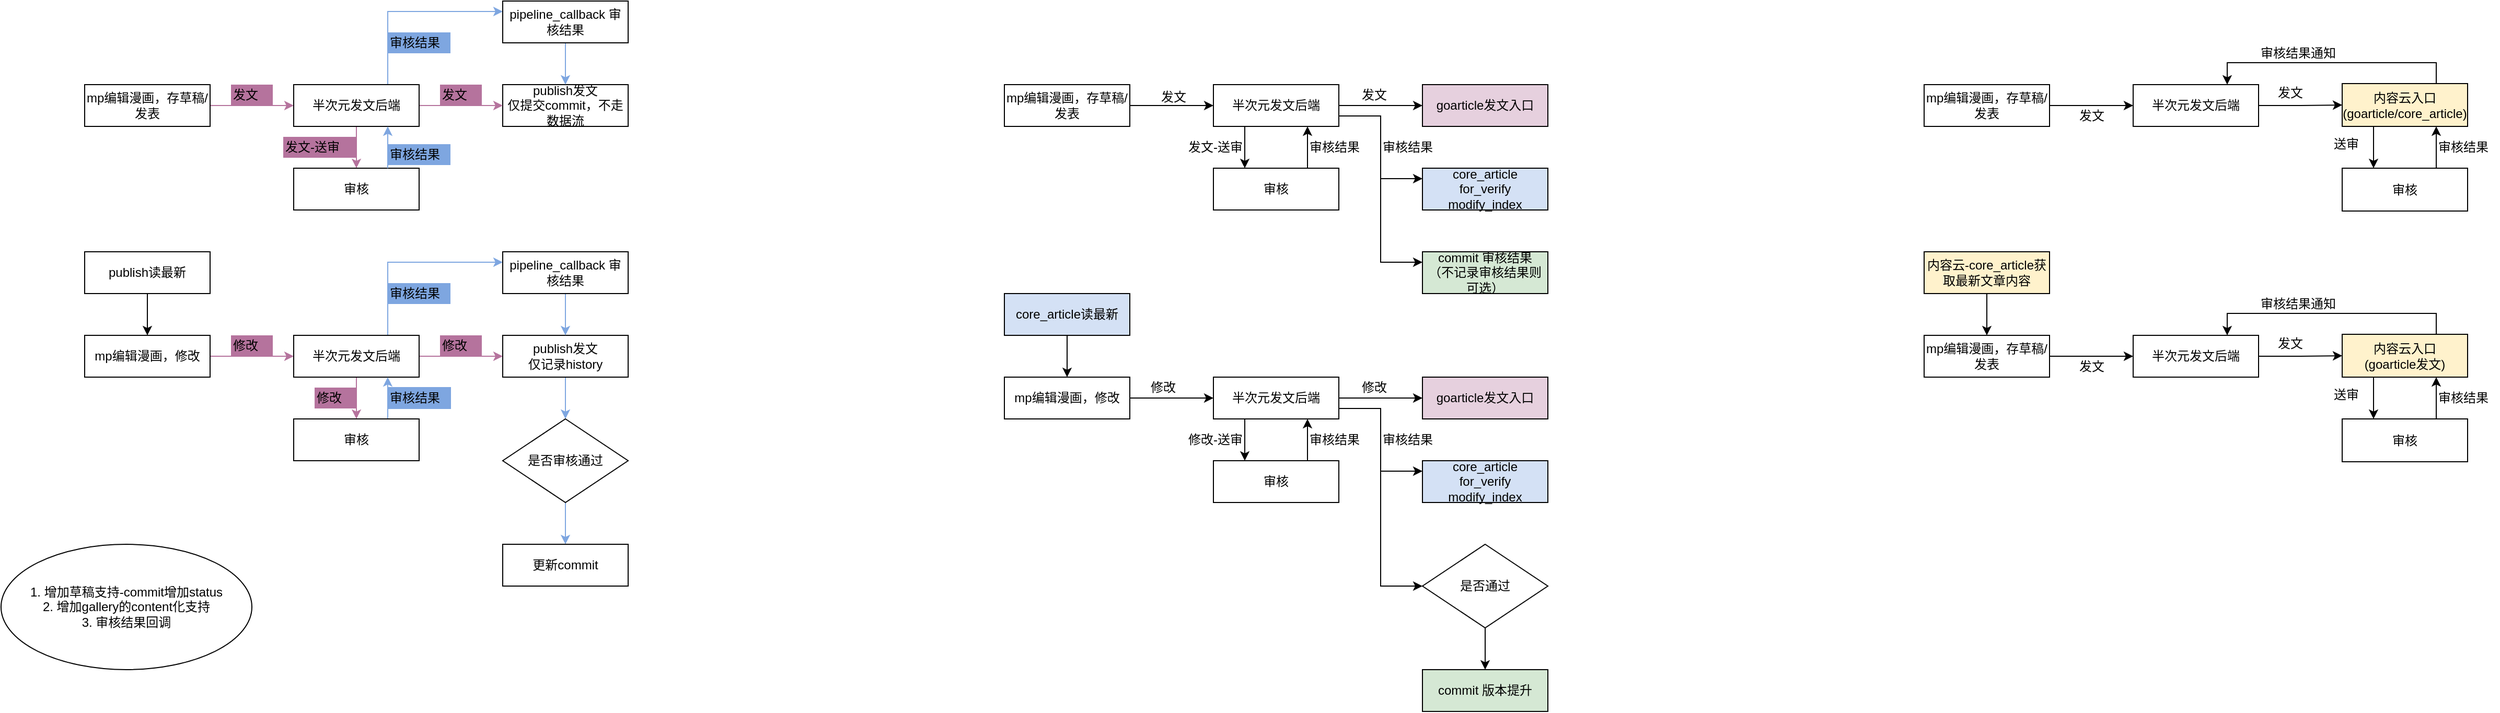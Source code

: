 <mxfile version="10.5.9" type="github"><diagram id="bcIiLmpqZ5AkJI737WnW" name="Page-1"><mxGraphModel dx="678" dy="472" grid="0" gridSize="10" guides="1" tooltips="1" connect="1" arrows="1" fold="1" page="1" pageScale="1" pageWidth="3300" pageHeight="2339" math="0" shadow="0"><root><mxCell id="0"/><mxCell id="1" parent="0"/><mxCell id="wBbSrsfindxSwQMRXeSf-10" style="edgeStyle=orthogonalEdgeStyle;rounded=0;orthogonalLoop=1;jettySize=auto;html=1;entryX=0;entryY=0.5;entryDx=0;entryDy=0;strokeColor=#B5739D;" edge="1" parent="1" source="wBbSrsfindxSwQMRXeSf-1" target="wBbSrsfindxSwQMRXeSf-9"><mxGeometry relative="1" as="geometry"/></mxCell><mxCell id="wBbSrsfindxSwQMRXeSf-1" value="mp编辑漫画，存草稿/发表" style="rounded=0;whiteSpace=wrap;html=1;" vertex="1" parent="1"><mxGeometry x="200" y="120" width="120" height="40" as="geometry"/></mxCell><mxCell id="wBbSrsfindxSwQMRXeSf-6" value="publish发文&lt;br&gt;仅提交commit，不走数据流" style="rounded=0;whiteSpace=wrap;html=1;" vertex="1" parent="1"><mxGeometry x="600" y="120" width="120" height="40" as="geometry"/></mxCell><mxCell id="wBbSrsfindxSwQMRXeSf-11" style="edgeStyle=orthogonalEdgeStyle;rounded=0;orthogonalLoop=1;jettySize=auto;html=1;strokeColor=#B5739D;" edge="1" parent="1" source="wBbSrsfindxSwQMRXeSf-9" target="wBbSrsfindxSwQMRXeSf-6"><mxGeometry relative="1" as="geometry"/></mxCell><mxCell id="wBbSrsfindxSwQMRXeSf-12" style="edgeStyle=orthogonalEdgeStyle;rounded=0;orthogonalLoop=1;jettySize=auto;html=1;strokeColor=#B5739D;" edge="1" parent="1" source="wBbSrsfindxSwQMRXeSf-9"><mxGeometry relative="1" as="geometry"><mxPoint x="460" y="200" as="targetPoint"/></mxGeometry></mxCell><mxCell id="wBbSrsfindxSwQMRXeSf-21" style="edgeStyle=orthogonalEdgeStyle;rounded=0;orthogonalLoop=1;jettySize=auto;html=1;exitX=0.75;exitY=0;exitDx=0;exitDy=0;entryX=0;entryY=0.25;entryDx=0;entryDy=0;strokeColor=#7EA6E0;" edge="1" parent="1" source="wBbSrsfindxSwQMRXeSf-9" target="wBbSrsfindxSwQMRXeSf-86"><mxGeometry relative="1" as="geometry"/></mxCell><mxCell id="wBbSrsfindxSwQMRXeSf-9" value="半次元发文后端" style="rounded=0;whiteSpace=wrap;html=1;" vertex="1" parent="1"><mxGeometry x="400" y="120" width="120" height="40" as="geometry"/></mxCell><mxCell id="wBbSrsfindxSwQMRXeSf-13" value="审核" style="rounded=0;whiteSpace=wrap;html=1;" vertex="1" parent="1"><mxGeometry x="400" y="200" width="120" height="40" as="geometry"/></mxCell><mxCell id="wBbSrsfindxSwQMRXeSf-16" value="" style="endArrow=classic;html=1;entryX=0.75;entryY=1;entryDx=0;entryDy=0;exitX=0.75;exitY=0;exitDx=0;exitDy=0;strokeColor=#7EA6E0;" edge="1" parent="1" source="wBbSrsfindxSwQMRXeSf-13" target="wBbSrsfindxSwQMRXeSf-9"><mxGeometry width="50" height="50" relative="1" as="geometry"><mxPoint x="310" y="430" as="sourcePoint"/><mxPoint x="360" y="380" as="targetPoint"/></mxGeometry></mxCell><mxCell id="wBbSrsfindxSwQMRXeSf-17" value="审核结果" style="text;html=1;resizable=0;points=[];autosize=1;align=left;verticalAlign=top;spacingTop=-4;fillColor=#7EA6E0;" vertex="1" parent="1"><mxGeometry x="490" y="177" width="60" height="20" as="geometry"/></mxCell><mxCell id="wBbSrsfindxSwQMRXeSf-18" value="发文-送审" style="text;html=1;resizable=0;points=[];autosize=1;align=left;verticalAlign=top;spacingTop=-4;fillColor=#B5739D;" vertex="1" parent="1"><mxGeometry x="390" y="170" width="70" height="20" as="geometry"/></mxCell><mxCell id="wBbSrsfindxSwQMRXeSf-19" value="发文" style="text;html=1;resizable=0;points=[];autosize=1;align=left;verticalAlign=top;spacingTop=-4;fillColor=#B5739D;" vertex="1" parent="1"><mxGeometry x="340" y="120" width="40" height="20" as="geometry"/></mxCell><mxCell id="wBbSrsfindxSwQMRXeSf-20" value="发文" style="text;html=1;resizable=0;points=[];autosize=1;align=left;verticalAlign=top;spacingTop=-4;fillColor=#B5739D;" vertex="1" parent="1"><mxGeometry x="540" y="120" width="40" height="20" as="geometry"/></mxCell><mxCell id="wBbSrsfindxSwQMRXeSf-22" value="审核结果" style="text;html=1;resizable=0;points=[];autosize=1;align=left;verticalAlign=top;spacingTop=-4;fillColor=#7EA6E0;" vertex="1" parent="1"><mxGeometry x="490" y="70" width="60" height="20" as="geometry"/></mxCell><mxCell id="wBbSrsfindxSwQMRXeSf-27" style="edgeStyle=orthogonalEdgeStyle;rounded=0;orthogonalLoop=1;jettySize=auto;html=1;strokeColor=#B5739D;" edge="1" parent="1" source="wBbSrsfindxSwQMRXeSf-23" target="wBbSrsfindxSwQMRXeSf-24"><mxGeometry relative="1" as="geometry"/></mxCell><mxCell id="wBbSrsfindxSwQMRXeSf-23" value="mp编辑漫画，修改" style="rounded=0;whiteSpace=wrap;html=1;" vertex="1" parent="1"><mxGeometry x="200" y="360" width="120" height="40" as="geometry"/></mxCell><mxCell id="wBbSrsfindxSwQMRXeSf-29" style="edgeStyle=orthogonalEdgeStyle;rounded=0;orthogonalLoop=1;jettySize=auto;html=1;entryX=0.5;entryY=0;entryDx=0;entryDy=0;strokeColor=#B5739D;" edge="1" parent="1" source="wBbSrsfindxSwQMRXeSf-24" target="wBbSrsfindxSwQMRXeSf-28"><mxGeometry relative="1" as="geometry"/></mxCell><mxCell id="wBbSrsfindxSwQMRXeSf-31" style="edgeStyle=orthogonalEdgeStyle;rounded=0;orthogonalLoop=1;jettySize=auto;html=1;entryX=0;entryY=0.5;entryDx=0;entryDy=0;strokeColor=#B5739D;" edge="1" parent="1" source="wBbSrsfindxSwQMRXeSf-24" target="wBbSrsfindxSwQMRXeSf-30"><mxGeometry relative="1" as="geometry"/></mxCell><mxCell id="wBbSrsfindxSwQMRXeSf-33" style="edgeStyle=orthogonalEdgeStyle;rounded=0;orthogonalLoop=1;jettySize=auto;html=1;exitX=0.75;exitY=0;exitDx=0;exitDy=0;entryX=0;entryY=0.25;entryDx=0;entryDy=0;strokeColor=#7EA6E0;" edge="1" parent="1" source="wBbSrsfindxSwQMRXeSf-24" target="wBbSrsfindxSwQMRXeSf-91"><mxGeometry relative="1" as="geometry"/></mxCell><mxCell id="wBbSrsfindxSwQMRXeSf-24" value="半次元发文后端" style="rounded=0;whiteSpace=wrap;html=1;" vertex="1" parent="1"><mxGeometry x="400" y="360" width="120" height="40" as="geometry"/></mxCell><mxCell id="wBbSrsfindxSwQMRXeSf-26" style="edgeStyle=orthogonalEdgeStyle;rounded=0;orthogonalLoop=1;jettySize=auto;html=1;entryX=0.5;entryY=0;entryDx=0;entryDy=0;" edge="1" parent="1" source="wBbSrsfindxSwQMRXeSf-25" target="wBbSrsfindxSwQMRXeSf-23"><mxGeometry relative="1" as="geometry"/></mxCell><mxCell id="wBbSrsfindxSwQMRXeSf-25" value="publish读最新" style="rounded=0;whiteSpace=wrap;html=1;" vertex="1" parent="1"><mxGeometry x="200" y="280" width="120" height="40" as="geometry"/></mxCell><mxCell id="wBbSrsfindxSwQMRXeSf-32" style="edgeStyle=orthogonalEdgeStyle;rounded=0;orthogonalLoop=1;jettySize=auto;html=1;exitX=0.75;exitY=0;exitDx=0;exitDy=0;entryX=0.75;entryY=1;entryDx=0;entryDy=0;strokeColor=#7EA6E0;" edge="1" parent="1" source="wBbSrsfindxSwQMRXeSf-28" target="wBbSrsfindxSwQMRXeSf-24"><mxGeometry relative="1" as="geometry"/></mxCell><mxCell id="wBbSrsfindxSwQMRXeSf-28" value="审核" style="rounded=0;whiteSpace=wrap;html=1;" vertex="1" parent="1"><mxGeometry x="400" y="440" width="120" height="40" as="geometry"/></mxCell><mxCell id="wBbSrsfindxSwQMRXeSf-38" style="edgeStyle=orthogonalEdgeStyle;rounded=0;orthogonalLoop=1;jettySize=auto;html=1;entryX=0.5;entryY=0;entryDx=0;entryDy=0;strokeColor=#7EA6E0;" edge="1" parent="1" source="wBbSrsfindxSwQMRXeSf-30" target="wBbSrsfindxSwQMRXeSf-37"><mxGeometry relative="1" as="geometry"/></mxCell><mxCell id="wBbSrsfindxSwQMRXeSf-30" value="publish发文&lt;br&gt;仅记录history&lt;br&gt;" style="rounded=0;whiteSpace=wrap;html=1;" vertex="1" parent="1"><mxGeometry x="600" y="360" width="120" height="40" as="geometry"/></mxCell><mxCell id="wBbSrsfindxSwQMRXeSf-34" value="审核结果" style="text;html=1;resizable=0;points=[];autosize=1;align=left;verticalAlign=top;spacingTop=-4;strokeColor=#7EA6E0;fillColor=#7EA6E0;" vertex="1" parent="1"><mxGeometry x="490" y="410" width="60" height="20" as="geometry"/></mxCell><mxCell id="wBbSrsfindxSwQMRXeSf-35" value="审核结果" style="text;html=1;resizable=0;points=[];autosize=1;align=left;verticalAlign=top;spacingTop=-4;fillColor=#7EA6E0;" vertex="1" parent="1"><mxGeometry x="490" y="310" width="60" height="20" as="geometry"/></mxCell><mxCell id="wBbSrsfindxSwQMRXeSf-40" style="edgeStyle=orthogonalEdgeStyle;rounded=0;orthogonalLoop=1;jettySize=auto;html=1;entryX=0.5;entryY=0;entryDx=0;entryDy=0;strokeColor=#7EA6E0;" edge="1" parent="1" source="wBbSrsfindxSwQMRXeSf-37" target="wBbSrsfindxSwQMRXeSf-39"><mxGeometry relative="1" as="geometry"/></mxCell><mxCell id="wBbSrsfindxSwQMRXeSf-37" value="是否审核通过" style="rhombus;whiteSpace=wrap;html=1;" vertex="1" parent="1"><mxGeometry x="600" y="440" width="120" height="80" as="geometry"/></mxCell><mxCell id="wBbSrsfindxSwQMRXeSf-39" value="更新commit" style="rounded=0;whiteSpace=wrap;html=1;" vertex="1" parent="1"><mxGeometry x="600" y="560" width="120" height="40" as="geometry"/></mxCell><mxCell id="wBbSrsfindxSwQMRXeSf-41" value="1. 增加草稿支持-commit增加status&lt;br&gt;2. 增加gallery的content化支持&lt;br&gt;3. 审核结果回调&lt;br&gt;" style="ellipse;whiteSpace=wrap;html=1;" vertex="1" parent="1"><mxGeometry x="120" y="560" width="240" height="120" as="geometry"/></mxCell><mxCell id="wBbSrsfindxSwQMRXeSf-47" style="edgeStyle=orthogonalEdgeStyle;rounded=0;orthogonalLoop=1;jettySize=auto;html=1;entryX=0;entryY=0.5;entryDx=0;entryDy=0;" edge="1" parent="1" source="wBbSrsfindxSwQMRXeSf-44" target="wBbSrsfindxSwQMRXeSf-45"><mxGeometry relative="1" as="geometry"/></mxCell><mxCell id="wBbSrsfindxSwQMRXeSf-44" value="mp编辑漫画，存草稿/发表" style="rounded=0;whiteSpace=wrap;html=1;" vertex="1" parent="1"><mxGeometry x="1080" y="120" width="120" height="40" as="geometry"/></mxCell><mxCell id="wBbSrsfindxSwQMRXeSf-48" style="edgeStyle=orthogonalEdgeStyle;rounded=0;orthogonalLoop=1;jettySize=auto;html=1;entryX=0;entryY=0.5;entryDx=0;entryDy=0;" edge="1" parent="1" source="wBbSrsfindxSwQMRXeSf-45" target="wBbSrsfindxSwQMRXeSf-46"><mxGeometry relative="1" as="geometry"/></mxCell><mxCell id="wBbSrsfindxSwQMRXeSf-52" style="edgeStyle=orthogonalEdgeStyle;rounded=0;orthogonalLoop=1;jettySize=auto;html=1;exitX=0.25;exitY=1;exitDx=0;exitDy=0;entryX=0.25;entryY=0;entryDx=0;entryDy=0;" edge="1" parent="1" source="wBbSrsfindxSwQMRXeSf-45" target="wBbSrsfindxSwQMRXeSf-50"><mxGeometry relative="1" as="geometry"/></mxCell><mxCell id="wBbSrsfindxSwQMRXeSf-56" style="edgeStyle=orthogonalEdgeStyle;rounded=0;orthogonalLoop=1;jettySize=auto;html=1;exitX=1;exitY=0.75;exitDx=0;exitDy=0;entryX=0;entryY=0.25;entryDx=0;entryDy=0;" edge="1" parent="1" source="wBbSrsfindxSwQMRXeSf-45" target="wBbSrsfindxSwQMRXeSf-49"><mxGeometry relative="1" as="geometry"><Array as="points"><mxPoint x="1440" y="150"/><mxPoint x="1440" y="210"/></Array></mxGeometry></mxCell><mxCell id="wBbSrsfindxSwQMRXeSf-59" style="edgeStyle=orthogonalEdgeStyle;rounded=0;orthogonalLoop=1;jettySize=auto;html=1;exitX=1;exitY=0.75;exitDx=0;exitDy=0;entryX=0;entryY=0.25;entryDx=0;entryDy=0;" edge="1" parent="1" source="wBbSrsfindxSwQMRXeSf-45" target="wBbSrsfindxSwQMRXeSf-58"><mxGeometry relative="1" as="geometry"/></mxCell><mxCell id="wBbSrsfindxSwQMRXeSf-45" value="半次元发文后端" style="rounded=0;whiteSpace=wrap;html=1;" vertex="1" parent="1"><mxGeometry x="1280" y="120" width="120" height="40" as="geometry"/></mxCell><mxCell id="wBbSrsfindxSwQMRXeSf-46" value="goarticle发文入口" style="rounded=0;whiteSpace=wrap;html=1;fillColor=#E6D0DE;" vertex="1" parent="1"><mxGeometry x="1480" y="120" width="120" height="40" as="geometry"/></mxCell><mxCell id="wBbSrsfindxSwQMRXeSf-49" value="core_article&lt;br&gt;for_verify modify_index&lt;br&gt;" style="rounded=0;whiteSpace=wrap;html=1;fillColor=#D4E1F5;" vertex="1" parent="1"><mxGeometry x="1480" y="200" width="120" height="40" as="geometry"/></mxCell><mxCell id="wBbSrsfindxSwQMRXeSf-55" style="edgeStyle=orthogonalEdgeStyle;rounded=0;orthogonalLoop=1;jettySize=auto;html=1;exitX=0.75;exitY=0;exitDx=0;exitDy=0;entryX=0.75;entryY=1;entryDx=0;entryDy=0;" edge="1" parent="1" source="wBbSrsfindxSwQMRXeSf-50" target="wBbSrsfindxSwQMRXeSf-45"><mxGeometry relative="1" as="geometry"/></mxCell><mxCell id="wBbSrsfindxSwQMRXeSf-50" value="审核" style="rounded=0;whiteSpace=wrap;html=1;" vertex="1" parent="1"><mxGeometry x="1280" y="200" width="120" height="40" as="geometry"/></mxCell><mxCell id="wBbSrsfindxSwQMRXeSf-53" value="发文-送审" style="text;html=1;resizable=0;points=[];autosize=1;align=left;verticalAlign=top;spacingTop=-4;" vertex="1" parent="1"><mxGeometry x="1254" y="170" width="70" height="20" as="geometry"/></mxCell><mxCell id="wBbSrsfindxSwQMRXeSf-54" value="发文" style="text;html=1;resizable=0;points=[];autosize=1;align=left;verticalAlign=top;spacingTop=-4;" vertex="1" parent="1"><mxGeometry x="1228" y="122" width="40" height="20" as="geometry"/></mxCell><mxCell id="wBbSrsfindxSwQMRXeSf-57" value="审核结果" style="text;html=1;resizable=0;points=[];autosize=1;align=left;verticalAlign=top;spacingTop=-4;" vertex="1" parent="1"><mxGeometry x="1370" y="170" width="60" height="20" as="geometry"/></mxCell><mxCell id="wBbSrsfindxSwQMRXeSf-58" value="commit 审核结果&lt;br&gt;（不记录审核结果则可选）&lt;br&gt;" style="rounded=0;whiteSpace=wrap;html=1;fillColor=#D5E8D4;" vertex="1" parent="1"><mxGeometry x="1480" y="280" width="120" height="40" as="geometry"/></mxCell><mxCell id="wBbSrsfindxSwQMRXeSf-60" value="审核结果" style="text;html=1;resizable=0;points=[];autosize=1;align=left;verticalAlign=top;spacingTop=-4;" vertex="1" parent="1"><mxGeometry x="1440" y="170" width="60" height="20" as="geometry"/></mxCell><mxCell id="wBbSrsfindxSwQMRXeSf-65" style="edgeStyle=orthogonalEdgeStyle;rounded=0;orthogonalLoop=1;jettySize=auto;html=1;entryX=0;entryY=0.5;entryDx=0;entryDy=0;" edge="1" parent="1" source="wBbSrsfindxSwQMRXeSf-61" target="wBbSrsfindxSwQMRXeSf-62"><mxGeometry relative="1" as="geometry"/></mxCell><mxCell id="wBbSrsfindxSwQMRXeSf-61" value="mp编辑漫画，修改" style="rounded=0;whiteSpace=wrap;html=1;" vertex="1" parent="1"><mxGeometry x="1080" y="400" width="120" height="40" as="geometry"/></mxCell><mxCell id="wBbSrsfindxSwQMRXeSf-67" style="edgeStyle=orthogonalEdgeStyle;rounded=0;orthogonalLoop=1;jettySize=auto;html=1;" edge="1" parent="1" source="wBbSrsfindxSwQMRXeSf-62" target="wBbSrsfindxSwQMRXeSf-66"><mxGeometry relative="1" as="geometry"/></mxCell><mxCell id="wBbSrsfindxSwQMRXeSf-69" style="edgeStyle=orthogonalEdgeStyle;rounded=0;orthogonalLoop=1;jettySize=auto;html=1;exitX=0.25;exitY=1;exitDx=0;exitDy=0;entryX=0.25;entryY=0;entryDx=0;entryDy=0;" edge="1" parent="1" source="wBbSrsfindxSwQMRXeSf-62" target="wBbSrsfindxSwQMRXeSf-68"><mxGeometry relative="1" as="geometry"/></mxCell><mxCell id="wBbSrsfindxSwQMRXeSf-76" style="edgeStyle=orthogonalEdgeStyle;rounded=0;orthogonalLoop=1;jettySize=auto;html=1;exitX=1;exitY=0.75;exitDx=0;exitDy=0;entryX=0;entryY=0.25;entryDx=0;entryDy=0;" edge="1" parent="1" source="wBbSrsfindxSwQMRXeSf-62" target="wBbSrsfindxSwQMRXeSf-71"><mxGeometry relative="1" as="geometry"/></mxCell><mxCell id="wBbSrsfindxSwQMRXeSf-78" style="edgeStyle=orthogonalEdgeStyle;rounded=0;orthogonalLoop=1;jettySize=auto;html=1;exitX=1;exitY=0.75;exitDx=0;exitDy=0;entryX=0;entryY=0.5;entryDx=0;entryDy=0;" edge="1" parent="1" source="wBbSrsfindxSwQMRXeSf-62" target="wBbSrsfindxSwQMRXeSf-77"><mxGeometry relative="1" as="geometry"/></mxCell><mxCell id="wBbSrsfindxSwQMRXeSf-62" value="半次元发文后端" style="rounded=0;whiteSpace=wrap;html=1;" vertex="1" parent="1"><mxGeometry x="1280" y="400" width="120" height="40" as="geometry"/></mxCell><mxCell id="wBbSrsfindxSwQMRXeSf-64" style="edgeStyle=orthogonalEdgeStyle;rounded=0;orthogonalLoop=1;jettySize=auto;html=1;entryX=0.5;entryY=0;entryDx=0;entryDy=0;" edge="1" parent="1" source="wBbSrsfindxSwQMRXeSf-63" target="wBbSrsfindxSwQMRXeSf-61"><mxGeometry relative="1" as="geometry"/></mxCell><mxCell id="wBbSrsfindxSwQMRXeSf-63" value="core_article读最新" style="rounded=0;whiteSpace=wrap;html=1;fillColor=#D4E1F5;" vertex="1" parent="1"><mxGeometry x="1080" y="320" width="120" height="40" as="geometry"/></mxCell><mxCell id="wBbSrsfindxSwQMRXeSf-66" value="goarticle发文入口" style="rounded=0;whiteSpace=wrap;html=1;fillColor=#E6D0DE;" vertex="1" parent="1"><mxGeometry x="1480" y="400" width="120" height="40" as="geometry"/></mxCell><mxCell id="wBbSrsfindxSwQMRXeSf-70" style="edgeStyle=orthogonalEdgeStyle;rounded=0;orthogonalLoop=1;jettySize=auto;html=1;exitX=0.75;exitY=0;exitDx=0;exitDy=0;entryX=0.75;entryY=1;entryDx=0;entryDy=0;" edge="1" parent="1" source="wBbSrsfindxSwQMRXeSf-68" target="wBbSrsfindxSwQMRXeSf-62"><mxGeometry relative="1" as="geometry"/></mxCell><mxCell id="wBbSrsfindxSwQMRXeSf-68" value="审核" style="rounded=0;whiteSpace=wrap;html=1;" vertex="1" parent="1"><mxGeometry x="1280" y="480" width="120" height="40" as="geometry"/></mxCell><mxCell id="wBbSrsfindxSwQMRXeSf-71" value="core_article&lt;br&gt;for_verify modify_index&lt;br&gt;" style="rounded=0;whiteSpace=wrap;html=1;fillColor=#D4E1F5;" vertex="1" parent="1"><mxGeometry x="1480" y="480" width="120" height="40" as="geometry"/></mxCell><mxCell id="wBbSrsfindxSwQMRXeSf-72" value="commit 版本提升" style="rounded=0;whiteSpace=wrap;html=1;fillColor=#D5E8D4;" vertex="1" parent="1"><mxGeometry x="1480" y="680" width="120" height="40" as="geometry"/></mxCell><mxCell id="wBbSrsfindxSwQMRXeSf-73" value="修改-送审" style="text;html=1;resizable=0;points=[];autosize=1;align=left;verticalAlign=top;spacingTop=-4;" vertex="1" parent="1"><mxGeometry x="1254" y="450" width="70" height="20" as="geometry"/></mxCell><mxCell id="wBbSrsfindxSwQMRXeSf-74" value="修改" style="text;html=1;resizable=0;points=[];autosize=1;align=left;verticalAlign=top;spacingTop=-4;" vertex="1" parent="1"><mxGeometry x="1218" y="400" width="40" height="20" as="geometry"/></mxCell><mxCell id="wBbSrsfindxSwQMRXeSf-75" value="审核结果" style="text;html=1;resizable=0;points=[];autosize=1;align=left;verticalAlign=top;spacingTop=-4;" vertex="1" parent="1"><mxGeometry x="1370" y="450" width="60" height="20" as="geometry"/></mxCell><mxCell id="wBbSrsfindxSwQMRXeSf-79" style="edgeStyle=orthogonalEdgeStyle;rounded=0;orthogonalLoop=1;jettySize=auto;html=1;entryX=0.5;entryY=0;entryDx=0;entryDy=0;" edge="1" parent="1" source="wBbSrsfindxSwQMRXeSf-77" target="wBbSrsfindxSwQMRXeSf-72"><mxGeometry relative="1" as="geometry"/></mxCell><mxCell id="wBbSrsfindxSwQMRXeSf-77" value="是否通过" style="rhombus;whiteSpace=wrap;html=1;" vertex="1" parent="1"><mxGeometry x="1480" y="560" width="120" height="80" as="geometry"/></mxCell><mxCell id="wBbSrsfindxSwQMRXeSf-80" value="审核结果" style="text;html=1;resizable=0;points=[];autosize=1;align=left;verticalAlign=top;spacingTop=-4;" vertex="1" parent="1"><mxGeometry x="1440" y="450" width="60" height="20" as="geometry"/></mxCell><mxCell id="wBbSrsfindxSwQMRXeSf-81" value="修改" style="text;html=1;resizable=0;points=[];autosize=1;align=left;verticalAlign=top;spacingTop=-4;" vertex="1" parent="1"><mxGeometry x="1420" y="400" width="40" height="20" as="geometry"/></mxCell><mxCell id="wBbSrsfindxSwQMRXeSf-82" value="发文" style="text;html=1;resizable=0;points=[];autosize=1;align=left;verticalAlign=top;spacingTop=-4;" vertex="1" parent="1"><mxGeometry x="1420" y="120" width="40" height="20" as="geometry"/></mxCell><mxCell id="wBbSrsfindxSwQMRXeSf-87" style="edgeStyle=orthogonalEdgeStyle;rounded=0;orthogonalLoop=1;jettySize=auto;html=1;entryX=0.5;entryY=0;entryDx=0;entryDy=0;strokeColor=#7EA6E0;" edge="1" parent="1" source="wBbSrsfindxSwQMRXeSf-86" target="wBbSrsfindxSwQMRXeSf-6"><mxGeometry relative="1" as="geometry"/></mxCell><mxCell id="wBbSrsfindxSwQMRXeSf-86" value="pipeline_callback 审核结果" style="rounded=0;whiteSpace=wrap;html=1;" vertex="1" parent="1"><mxGeometry x="600" y="40" width="120" height="40" as="geometry"/></mxCell><mxCell id="wBbSrsfindxSwQMRXeSf-88" value="修改" style="text;html=1;resizable=0;points=[];autosize=1;align=left;verticalAlign=top;spacingTop=-4;fillColor=#B5739D;" vertex="1" parent="1"><mxGeometry x="340" y="360" width="40" height="20" as="geometry"/></mxCell><mxCell id="wBbSrsfindxSwQMRXeSf-89" value="修改" style="text;html=1;resizable=0;points=[];autosize=1;align=left;verticalAlign=top;spacingTop=-4;fillColor=#B5739D;" vertex="1" parent="1"><mxGeometry x="540" y="360" width="40" height="20" as="geometry"/></mxCell><mxCell id="wBbSrsfindxSwQMRXeSf-90" value="修改" style="text;html=1;resizable=0;points=[];autosize=1;align=left;verticalAlign=top;spacingTop=-4;fillColor=#B5739D;" vertex="1" parent="1"><mxGeometry x="420" y="410" width="40" height="20" as="geometry"/></mxCell><mxCell id="wBbSrsfindxSwQMRXeSf-92" style="edgeStyle=orthogonalEdgeStyle;rounded=0;orthogonalLoop=1;jettySize=auto;html=1;entryX=0.5;entryY=0;entryDx=0;entryDy=0;strokeColor=#7EA6E0;" edge="1" parent="1" source="wBbSrsfindxSwQMRXeSf-91" target="wBbSrsfindxSwQMRXeSf-30"><mxGeometry relative="1" as="geometry"/></mxCell><mxCell id="wBbSrsfindxSwQMRXeSf-91" value="pipeline_callback 审核结果" style="rounded=0;whiteSpace=wrap;html=1;" vertex="1" parent="1"><mxGeometry x="600" y="280" width="120" height="40" as="geometry"/></mxCell><mxCell id="wBbSrsfindxSwQMRXeSf-113" style="edgeStyle=orthogonalEdgeStyle;rounded=0;orthogonalLoop=1;jettySize=auto;html=1;entryX=0;entryY=0.5;entryDx=0;entryDy=0;strokeColor=#000000;" edge="1" parent="1" source="wBbSrsfindxSwQMRXeSf-93" target="wBbSrsfindxSwQMRXeSf-94"><mxGeometry relative="1" as="geometry"/></mxCell><mxCell id="wBbSrsfindxSwQMRXeSf-93" value="半次元发文后端" style="rounded=0;whiteSpace=wrap;html=1;strokeColor=#000000;fillColor=none;" vertex="1" parent="1"><mxGeometry x="2160" y="120" width="120" height="40" as="geometry"/></mxCell><mxCell id="wBbSrsfindxSwQMRXeSf-114" style="edgeStyle=orthogonalEdgeStyle;rounded=0;orthogonalLoop=1;jettySize=auto;html=1;exitX=0.25;exitY=1;exitDx=0;exitDy=0;entryX=0.25;entryY=0;entryDx=0;entryDy=0;strokeColor=#000000;" edge="1" parent="1" source="wBbSrsfindxSwQMRXeSf-94" target="wBbSrsfindxSwQMRXeSf-100"><mxGeometry relative="1" as="geometry"/></mxCell><mxCell id="wBbSrsfindxSwQMRXeSf-116" style="edgeStyle=orthogonalEdgeStyle;rounded=0;orthogonalLoop=1;jettySize=auto;html=1;exitX=0.75;exitY=0;exitDx=0;exitDy=0;entryX=0.75;entryY=0;entryDx=0;entryDy=0;strokeColor=#000000;" edge="1" parent="1" source="wBbSrsfindxSwQMRXeSf-94" target="wBbSrsfindxSwQMRXeSf-93"><mxGeometry relative="1" as="geometry"/></mxCell><mxCell id="wBbSrsfindxSwQMRXeSf-94" value="内容云入口&lt;br&gt;(goarticle/core_article)&lt;br&gt;" style="rounded=0;whiteSpace=wrap;html=1;strokeColor=#000000;fillColor=#FFF2CC;" vertex="1" parent="1"><mxGeometry x="2360" y="119" width="120" height="41" as="geometry"/></mxCell><mxCell id="wBbSrsfindxSwQMRXeSf-97" style="edgeStyle=orthogonalEdgeStyle;rounded=0;orthogonalLoop=1;jettySize=auto;html=1;strokeColor=#000000;" edge="1" parent="1" source="wBbSrsfindxSwQMRXeSf-96" target="wBbSrsfindxSwQMRXeSf-93"><mxGeometry relative="1" as="geometry"/></mxCell><mxCell id="wBbSrsfindxSwQMRXeSf-108" value="发文" style="text;html=1;resizable=0;points=[];align=center;verticalAlign=middle;labelBackgroundColor=#ffffff;" vertex="1" connectable="0" parent="wBbSrsfindxSwQMRXeSf-97"><mxGeometry x="-0.3" y="4" relative="1" as="geometry"><mxPoint x="12" y="14" as="offset"/></mxGeometry></mxCell><mxCell id="wBbSrsfindxSwQMRXeSf-96" value="mp编辑漫画，存草稿/发表" style="rounded=0;whiteSpace=wrap;html=1;" vertex="1" parent="1"><mxGeometry x="1960" y="120" width="120" height="40" as="geometry"/></mxCell><mxCell id="wBbSrsfindxSwQMRXeSf-115" style="edgeStyle=orthogonalEdgeStyle;rounded=0;orthogonalLoop=1;jettySize=auto;html=1;exitX=0.75;exitY=0;exitDx=0;exitDy=0;entryX=0.75;entryY=1;entryDx=0;entryDy=0;strokeColor=#000000;" edge="1" parent="1" source="wBbSrsfindxSwQMRXeSf-100" target="wBbSrsfindxSwQMRXeSf-94"><mxGeometry relative="1" as="geometry"/></mxCell><mxCell id="wBbSrsfindxSwQMRXeSf-100" value="审核" style="rounded=0;whiteSpace=wrap;html=1;strokeColor=#000000;fillColor=none;" vertex="1" parent="1"><mxGeometry x="2360" y="200" width="120" height="41" as="geometry"/></mxCell><mxCell id="wBbSrsfindxSwQMRXeSf-105" value="审核结果通知" style="text;html=1;resizable=0;points=[];autosize=1;align=left;verticalAlign=top;spacingTop=-4;" vertex="1" parent="1"><mxGeometry x="2280" y="80" width="90" height="20" as="geometry"/></mxCell><mxCell id="wBbSrsfindxSwQMRXeSf-106" value="送审" style="text;html=1;resizable=0;points=[];autosize=1;align=left;verticalAlign=top;spacingTop=-4;" vertex="1" parent="1"><mxGeometry x="2350" y="167" width="40" height="20" as="geometry"/></mxCell><mxCell id="wBbSrsfindxSwQMRXeSf-107" value="审核结果" style="text;html=1;resizable=0;points=[];autosize=1;align=left;verticalAlign=top;spacingTop=-4;" vertex="1" parent="1"><mxGeometry x="2450" y="170" width="60" height="20" as="geometry"/></mxCell><mxCell id="wBbSrsfindxSwQMRXeSf-109" value="发文" style="text;html=1;resizable=0;points=[];align=center;verticalAlign=middle;labelBackgroundColor=#ffffff;" vertex="1" connectable="0" parent="1"><mxGeometry x="2330" y="122" as="geometry"><mxPoint x="-20" y="6" as="offset"/></mxGeometry></mxCell><mxCell id="wBbSrsfindxSwQMRXeSf-121" style="edgeStyle=orthogonalEdgeStyle;rounded=0;orthogonalLoop=1;jettySize=auto;html=1;entryX=0;entryY=0.5;entryDx=0;entryDy=0;strokeColor=#000000;" edge="1" parent="1" source="wBbSrsfindxSwQMRXeSf-122" target="wBbSrsfindxSwQMRXeSf-125"><mxGeometry relative="1" as="geometry"/></mxCell><mxCell id="wBbSrsfindxSwQMRXeSf-122" value="半次元发文后端" style="rounded=0;whiteSpace=wrap;html=1;strokeColor=#000000;fillColor=none;" vertex="1" parent="1"><mxGeometry x="2160" y="360" width="120" height="40" as="geometry"/></mxCell><mxCell id="wBbSrsfindxSwQMRXeSf-123" style="edgeStyle=orthogonalEdgeStyle;rounded=0;orthogonalLoop=1;jettySize=auto;html=1;exitX=0.25;exitY=1;exitDx=0;exitDy=0;entryX=0.25;entryY=0;entryDx=0;entryDy=0;strokeColor=#000000;" edge="1" parent="1" source="wBbSrsfindxSwQMRXeSf-125" target="wBbSrsfindxSwQMRXeSf-130"><mxGeometry relative="1" as="geometry"/></mxCell><mxCell id="wBbSrsfindxSwQMRXeSf-124" style="edgeStyle=orthogonalEdgeStyle;rounded=0;orthogonalLoop=1;jettySize=auto;html=1;exitX=0.75;exitY=0;exitDx=0;exitDy=0;entryX=0.75;entryY=0;entryDx=0;entryDy=0;strokeColor=#000000;" edge="1" parent="1" source="wBbSrsfindxSwQMRXeSf-125" target="wBbSrsfindxSwQMRXeSf-122"><mxGeometry relative="1" as="geometry"/></mxCell><mxCell id="wBbSrsfindxSwQMRXeSf-125" value="内容云入口&lt;br&gt;(goarticle发文)&lt;br&gt;" style="rounded=0;whiteSpace=wrap;html=1;strokeColor=#000000;fillColor=#FFF2CC;" vertex="1" parent="1"><mxGeometry x="2360" y="359" width="120" height="41" as="geometry"/></mxCell><mxCell id="wBbSrsfindxSwQMRXeSf-126" style="edgeStyle=orthogonalEdgeStyle;rounded=0;orthogonalLoop=1;jettySize=auto;html=1;strokeColor=#000000;" edge="1" parent="1" source="wBbSrsfindxSwQMRXeSf-128" target="wBbSrsfindxSwQMRXeSf-122"><mxGeometry relative="1" as="geometry"/></mxCell><mxCell id="wBbSrsfindxSwQMRXeSf-127" value="发文" style="text;html=1;resizable=0;points=[];align=center;verticalAlign=middle;labelBackgroundColor=#ffffff;" vertex="1" connectable="0" parent="wBbSrsfindxSwQMRXeSf-126"><mxGeometry x="-0.3" y="4" relative="1" as="geometry"><mxPoint x="12" y="14" as="offset"/></mxGeometry></mxCell><mxCell id="wBbSrsfindxSwQMRXeSf-128" value="mp编辑漫画，存草稿/发表" style="rounded=0;whiteSpace=wrap;html=1;" vertex="1" parent="1"><mxGeometry x="1960" y="360" width="120" height="40" as="geometry"/></mxCell><mxCell id="wBbSrsfindxSwQMRXeSf-129" style="edgeStyle=orthogonalEdgeStyle;rounded=0;orthogonalLoop=1;jettySize=auto;html=1;exitX=0.75;exitY=0;exitDx=0;exitDy=0;entryX=0.75;entryY=1;entryDx=0;entryDy=0;strokeColor=#000000;" edge="1" parent="1" source="wBbSrsfindxSwQMRXeSf-130" target="wBbSrsfindxSwQMRXeSf-125"><mxGeometry relative="1" as="geometry"/></mxCell><mxCell id="wBbSrsfindxSwQMRXeSf-130" value="审核" style="rounded=0;whiteSpace=wrap;html=1;strokeColor=#000000;fillColor=none;" vertex="1" parent="1"><mxGeometry x="2360" y="440" width="120" height="41" as="geometry"/></mxCell><mxCell id="wBbSrsfindxSwQMRXeSf-131" value="审核结果通知" style="text;html=1;resizable=0;points=[];autosize=1;align=left;verticalAlign=top;spacingTop=-4;" vertex="1" parent="1"><mxGeometry x="2280" y="320" width="90" height="20" as="geometry"/></mxCell><mxCell id="wBbSrsfindxSwQMRXeSf-132" value="送审" style="text;html=1;resizable=0;points=[];autosize=1;align=left;verticalAlign=top;spacingTop=-4;" vertex="1" parent="1"><mxGeometry x="2350" y="407" width="40" height="20" as="geometry"/></mxCell><mxCell id="wBbSrsfindxSwQMRXeSf-133" value="审核结果" style="text;html=1;resizable=0;points=[];autosize=1;align=left;verticalAlign=top;spacingTop=-4;" vertex="1" parent="1"><mxGeometry x="2450" y="410" width="60" height="20" as="geometry"/></mxCell><mxCell id="wBbSrsfindxSwQMRXeSf-134" value="发文" style="text;html=1;resizable=0;points=[];align=center;verticalAlign=middle;labelBackgroundColor=#ffffff;" vertex="1" connectable="0" parent="1"><mxGeometry x="2330" y="362" as="geometry"><mxPoint x="-20" y="6" as="offset"/></mxGeometry></mxCell><mxCell id="wBbSrsfindxSwQMRXeSf-136" style="edgeStyle=orthogonalEdgeStyle;rounded=0;orthogonalLoop=1;jettySize=auto;html=1;entryX=0.5;entryY=0;entryDx=0;entryDy=0;strokeColor=#000000;" edge="1" parent="1" source="wBbSrsfindxSwQMRXeSf-135" target="wBbSrsfindxSwQMRXeSf-128"><mxGeometry relative="1" as="geometry"/></mxCell><mxCell id="wBbSrsfindxSwQMRXeSf-135" value="内容云-core_article获取最新文章内容&lt;br&gt;" style="rounded=0;whiteSpace=wrap;html=1;strokeColor=#000000;fillColor=#FFF2CC;" vertex="1" parent="1"><mxGeometry x="1960" y="280" width="120" height="40" as="geometry"/></mxCell></root></mxGraphModel></diagram></mxfile>